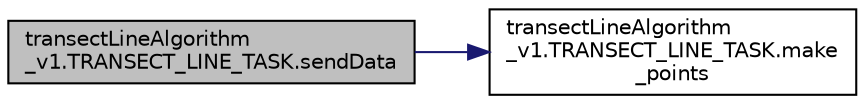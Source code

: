 digraph "transectLineAlgorithm_v1.TRANSECT_LINE_TASK.sendData"
{
 // LATEX_PDF_SIZE
  edge [fontname="Helvetica",fontsize="10",labelfontname="Helvetica",labelfontsize="10"];
  node [fontname="Helvetica",fontsize="10",shape=record];
  rankdir="LR";
  Node1 [label="transectLineAlgorithm\l_v1.TRANSECT_LINE_TASK.sendData",height=0.2,width=0.4,color="black", fillcolor="grey75", style="filled", fontcolor="black",tooltip=" "];
  Node1 -> Node2 [color="midnightblue",fontsize="10",style="solid",fontname="Helvetica"];
  Node2 [label="transectLineAlgorithm\l_v1.TRANSECT_LINE_TASK.make\l_points",height=0.2,width=0.4,color="black", fillcolor="white", style="filled",URL="$classtransect_line_algorithm__v1_1_1_t_r_a_n_s_e_c_t___l_i_n_e___t_a_s_k.html#a297876c78b210da22a9c548f54bf6ea9",tooltip=" "];
}
